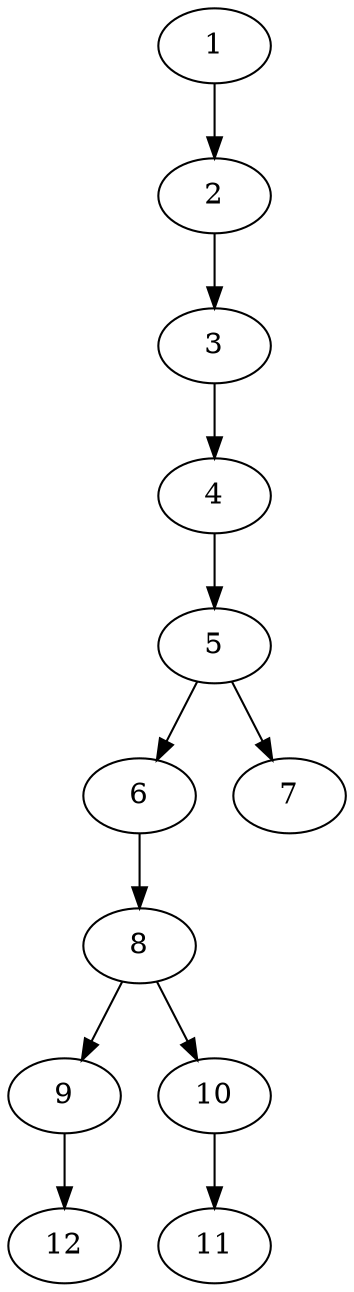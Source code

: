 // DAG (tier=1-easy, mode=compute, n=12, ccr=0.275, fat=0.390, density=0.214, regular=0.647, jump=0.099, mindata=262144, maxdata=2097152)
// DAG automatically generated by daggen at Sun Aug 24 16:33:32 2025
// /home/ermia/Project/Environments/daggen/bin/daggen --dot --ccr 0.275 --fat 0.390 --regular 0.647 --density 0.214 --jump 0.099 --mindata 262144 --maxdata 2097152 -n 12 
digraph G {
  1 [size="123256172596690944", alpha="0.02", expect_size="61628086298345472"]
  1 -> 2 [size ="1981355655168"]
  2 [size="12147261377313964", alpha="0.10", expect_size="6073630688656982"]
  2 -> 3 [size ="30091916607488"]
  3 [size="7493452023195500544", alpha="0.03", expect_size="3746726011597750272"]
  3 -> 4 [size ="30634533715968"]
  4 [size="1349042875312196", alpha="0.04", expect_size="674521437656098"]
  4 -> 5 [size ="2611910541312"]
  5 [size="1423252538387856", alpha="0.06", expect_size="711626269193928"]
  5 -> 6 [size ="33286533414912"]
  5 -> 7 [size ="33286533414912"]
  6 [size="1010597214814208000", alpha="0.11", expect_size="505298607407104000"]
  6 -> 8 [size ="8056419123200"]
  7 [size="57145532504229792", alpha="0.10", expect_size="28572766252114896"]
  8 [size="41606462542865728", alpha="0.18", expect_size="20803231271432864"]
  8 -> 9 [size ="23676007219200"]
  8 -> 10 [size ="23676007219200"]
  9 [size="32284591108085504", alpha="0.10", expect_size="16142295554042752"]
  9 -> 12 [size ="14351767437312"]
  10 [size="65663843045847040", alpha="0.16", expect_size="32831921522923520"]
  10 -> 11 [size ="27816968060928"]
  11 [size="7552424356194811904", alpha="0.02", expect_size="3776212178097405952"]
  12 [size="187772989107869", alpha="0.07", expect_size="93886494553934"]
}